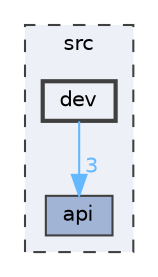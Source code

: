 digraph "src/dev"
{
 // LATEX_PDF_SIZE
  bgcolor="transparent";
  edge [fontname=Helvetica,fontsize=10,labelfontname=Helvetica,labelfontsize=10];
  node [fontname=Helvetica,fontsize=10,shape=box,height=0.2,width=0.4];
  compound=true
  subgraph clusterdir_68267d1309a1af8e8297ef4c3efbcdba {
    graph [ bgcolor="#edf0f7", pencolor="grey25", label="src", fontname=Helvetica,fontsize=10 style="filled,dashed", URL="dir_68267d1309a1af8e8297ef4c3efbcdba.html",tooltip=""]
  dir_da61e3e9a357748887e3ca8d7c5a0c16 [label="api", fillcolor="#a2b4d6", color="grey25", style="filled", URL="dir_da61e3e9a357748887e3ca8d7c5a0c16.html",tooltip=""];
  dir_79aff18505430beab4d731f694f82366 [label="dev", fillcolor="#edf0f7", color="grey25", style="filled,bold", URL="dir_79aff18505430beab4d731f694f82366.html",tooltip=""];
  }
  dir_79aff18505430beab4d731f694f82366->dir_da61e3e9a357748887e3ca8d7c5a0c16 [headlabel="3", labeldistance=1.5 headhref="dir_000003_000000.html" href="dir_000003_000000.html" color="steelblue1" fontcolor="steelblue1"];
}
